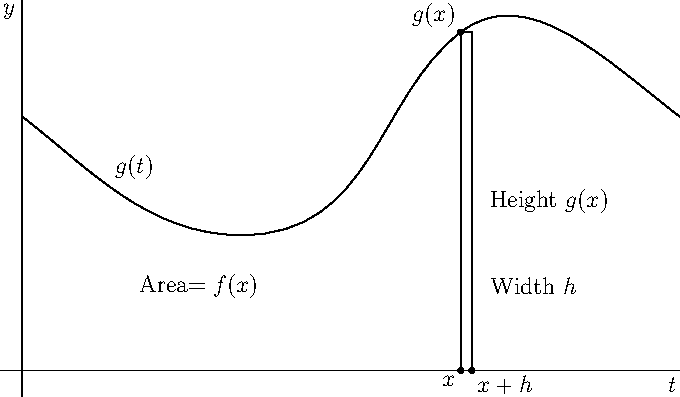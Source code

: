size(12cm,7cm,IgnoreAspect);
import graph;
xaxis("$t$");
yaxis("$y$");
draw((0,3){SE}..{E}(2,1.6){E}..{NE}(4,4){NE}..{SE}(6,3));
label("$g(t)$",(0.8,2.2),NE);
label("Area$=f(x)$",(1,1.0),E);
dot("$x$",(4,0),SW);
dot("$g(x)$",(4,4),NW);
dot("$x+h$",(4.1,0),SE);
draw((4,0)--(4,4.0)--(4.1,4.0));
draw((4.1,0)--(4.1,4.0));
label("Height $g(x)$",(4.2,2),E);
label("Width $h$",(4.2,1),E);
